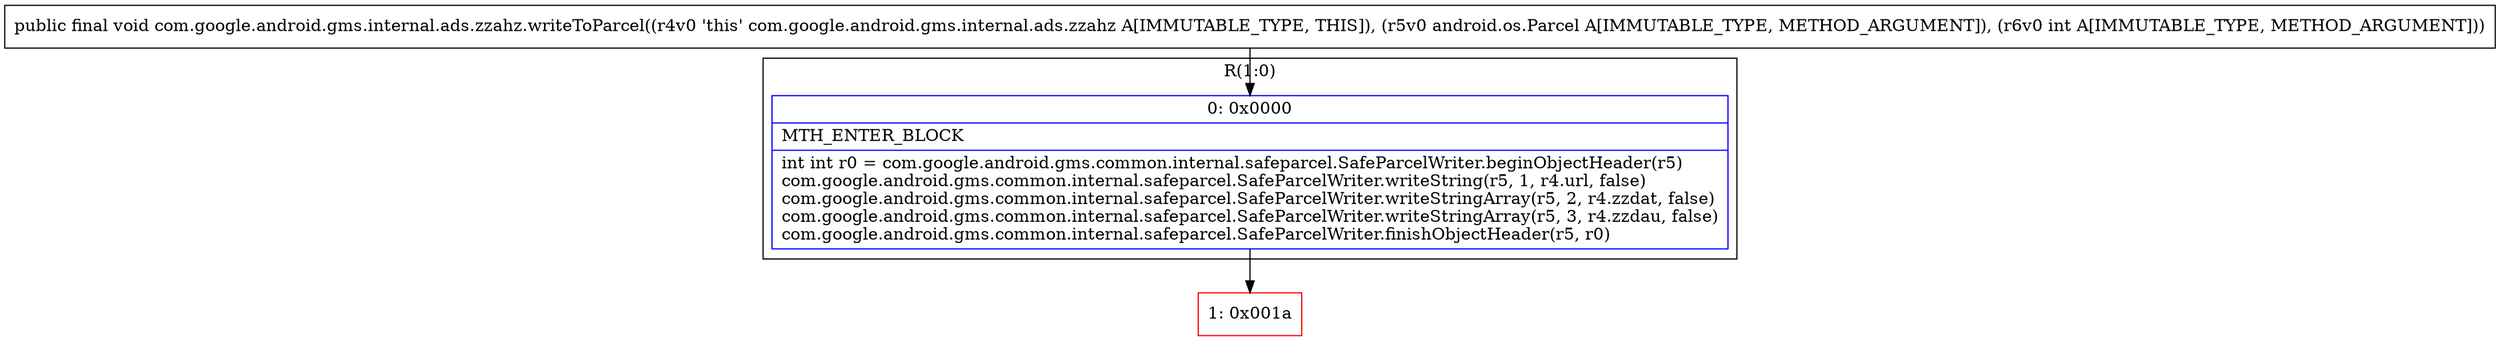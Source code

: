 digraph "CFG forcom.google.android.gms.internal.ads.zzahz.writeToParcel(Landroid\/os\/Parcel;I)V" {
subgraph cluster_Region_435340711 {
label = "R(1:0)";
node [shape=record,color=blue];
Node_0 [shape=record,label="{0\:\ 0x0000|MTH_ENTER_BLOCK\l|int int r0 = com.google.android.gms.common.internal.safeparcel.SafeParcelWriter.beginObjectHeader(r5)\lcom.google.android.gms.common.internal.safeparcel.SafeParcelWriter.writeString(r5, 1, r4.url, false)\lcom.google.android.gms.common.internal.safeparcel.SafeParcelWriter.writeStringArray(r5, 2, r4.zzdat, false)\lcom.google.android.gms.common.internal.safeparcel.SafeParcelWriter.writeStringArray(r5, 3, r4.zzdau, false)\lcom.google.android.gms.common.internal.safeparcel.SafeParcelWriter.finishObjectHeader(r5, r0)\l}"];
}
Node_1 [shape=record,color=red,label="{1\:\ 0x001a}"];
MethodNode[shape=record,label="{public final void com.google.android.gms.internal.ads.zzahz.writeToParcel((r4v0 'this' com.google.android.gms.internal.ads.zzahz A[IMMUTABLE_TYPE, THIS]), (r5v0 android.os.Parcel A[IMMUTABLE_TYPE, METHOD_ARGUMENT]), (r6v0 int A[IMMUTABLE_TYPE, METHOD_ARGUMENT])) }"];
MethodNode -> Node_0;
Node_0 -> Node_1;
}

